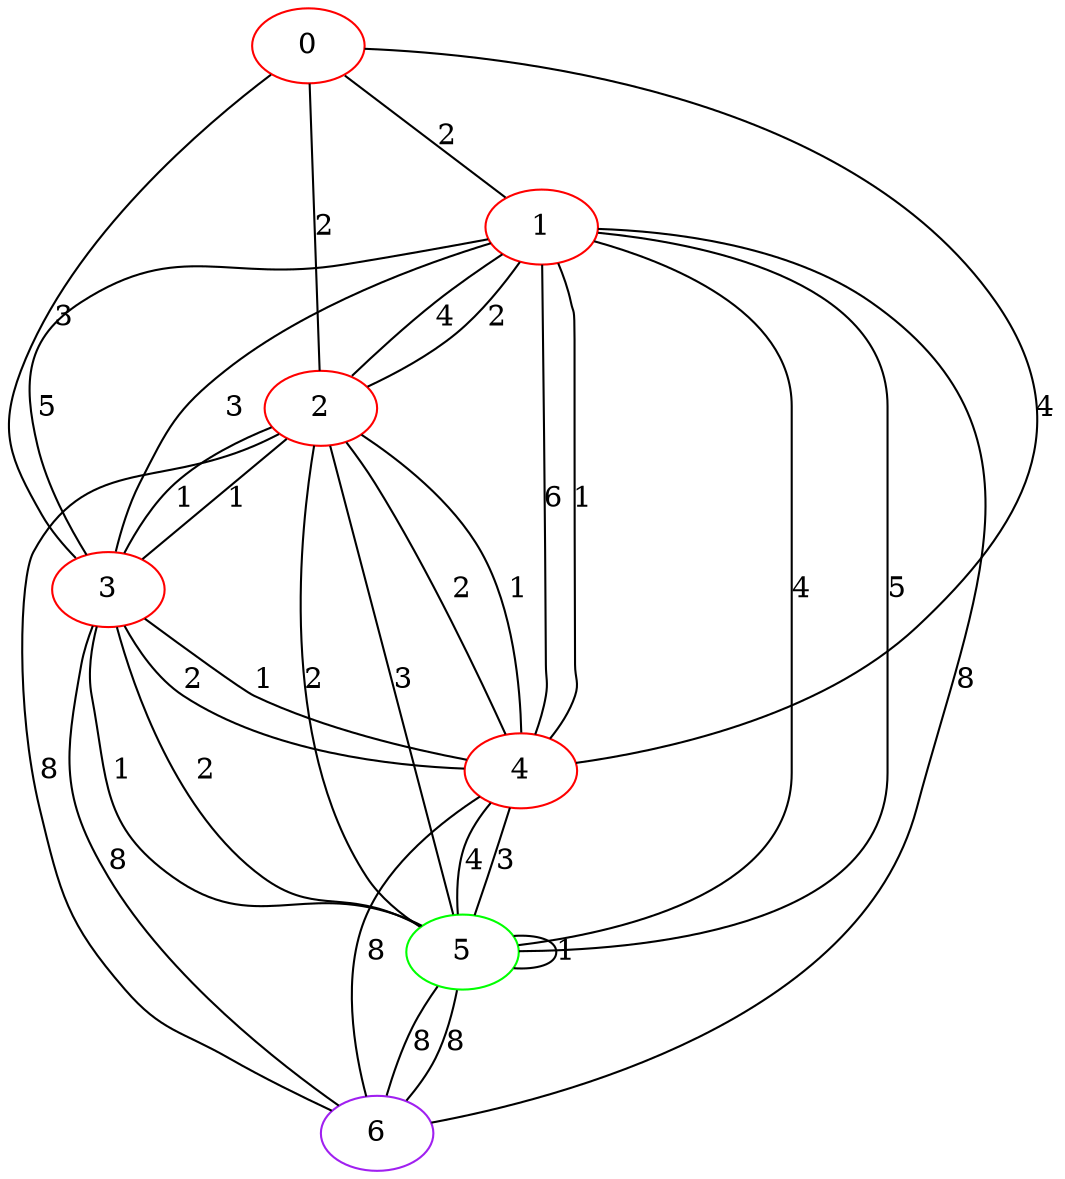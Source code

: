 graph "" {
0 [color=red, weight=1];
1 [color=red, weight=1];
2 [color=red, weight=1];
3 [color=red, weight=1];
4 [color=red, weight=1];
5 [color=green, weight=2];
6 [color=purple, weight=4];
0 -- 1  [key=0, label=2];
0 -- 2  [key=0, label=2];
0 -- 3  [key=0, label=3];
0 -- 4  [key=0, label=4];
1 -- 2  [key=0, label=4];
1 -- 2  [key=1, label=2];
1 -- 3  [key=0, label=5];
1 -- 3  [key=1, label=3];
1 -- 4  [key=0, label=6];
1 -- 4  [key=1, label=1];
1 -- 5  [key=0, label=4];
1 -- 5  [key=1, label=5];
1 -- 6  [key=0, label=8];
2 -- 3  [key=0, label=1];
2 -- 3  [key=1, label=1];
2 -- 4  [key=0, label=2];
2 -- 4  [key=1, label=1];
2 -- 5  [key=0, label=2];
2 -- 5  [key=1, label=3];
2 -- 6  [key=0, label=8];
3 -- 4  [key=0, label=1];
3 -- 4  [key=1, label=2];
3 -- 5  [key=0, label=1];
3 -- 5  [key=1, label=2];
3 -- 6  [key=0, label=8];
4 -- 5  [key=0, label=3];
4 -- 5  [key=1, label=4];
4 -- 6  [key=0, label=8];
5 -- 5  [key=0, label=1];
5 -- 6  [key=0, label=8];
5 -- 6  [key=1, label=8];
}

